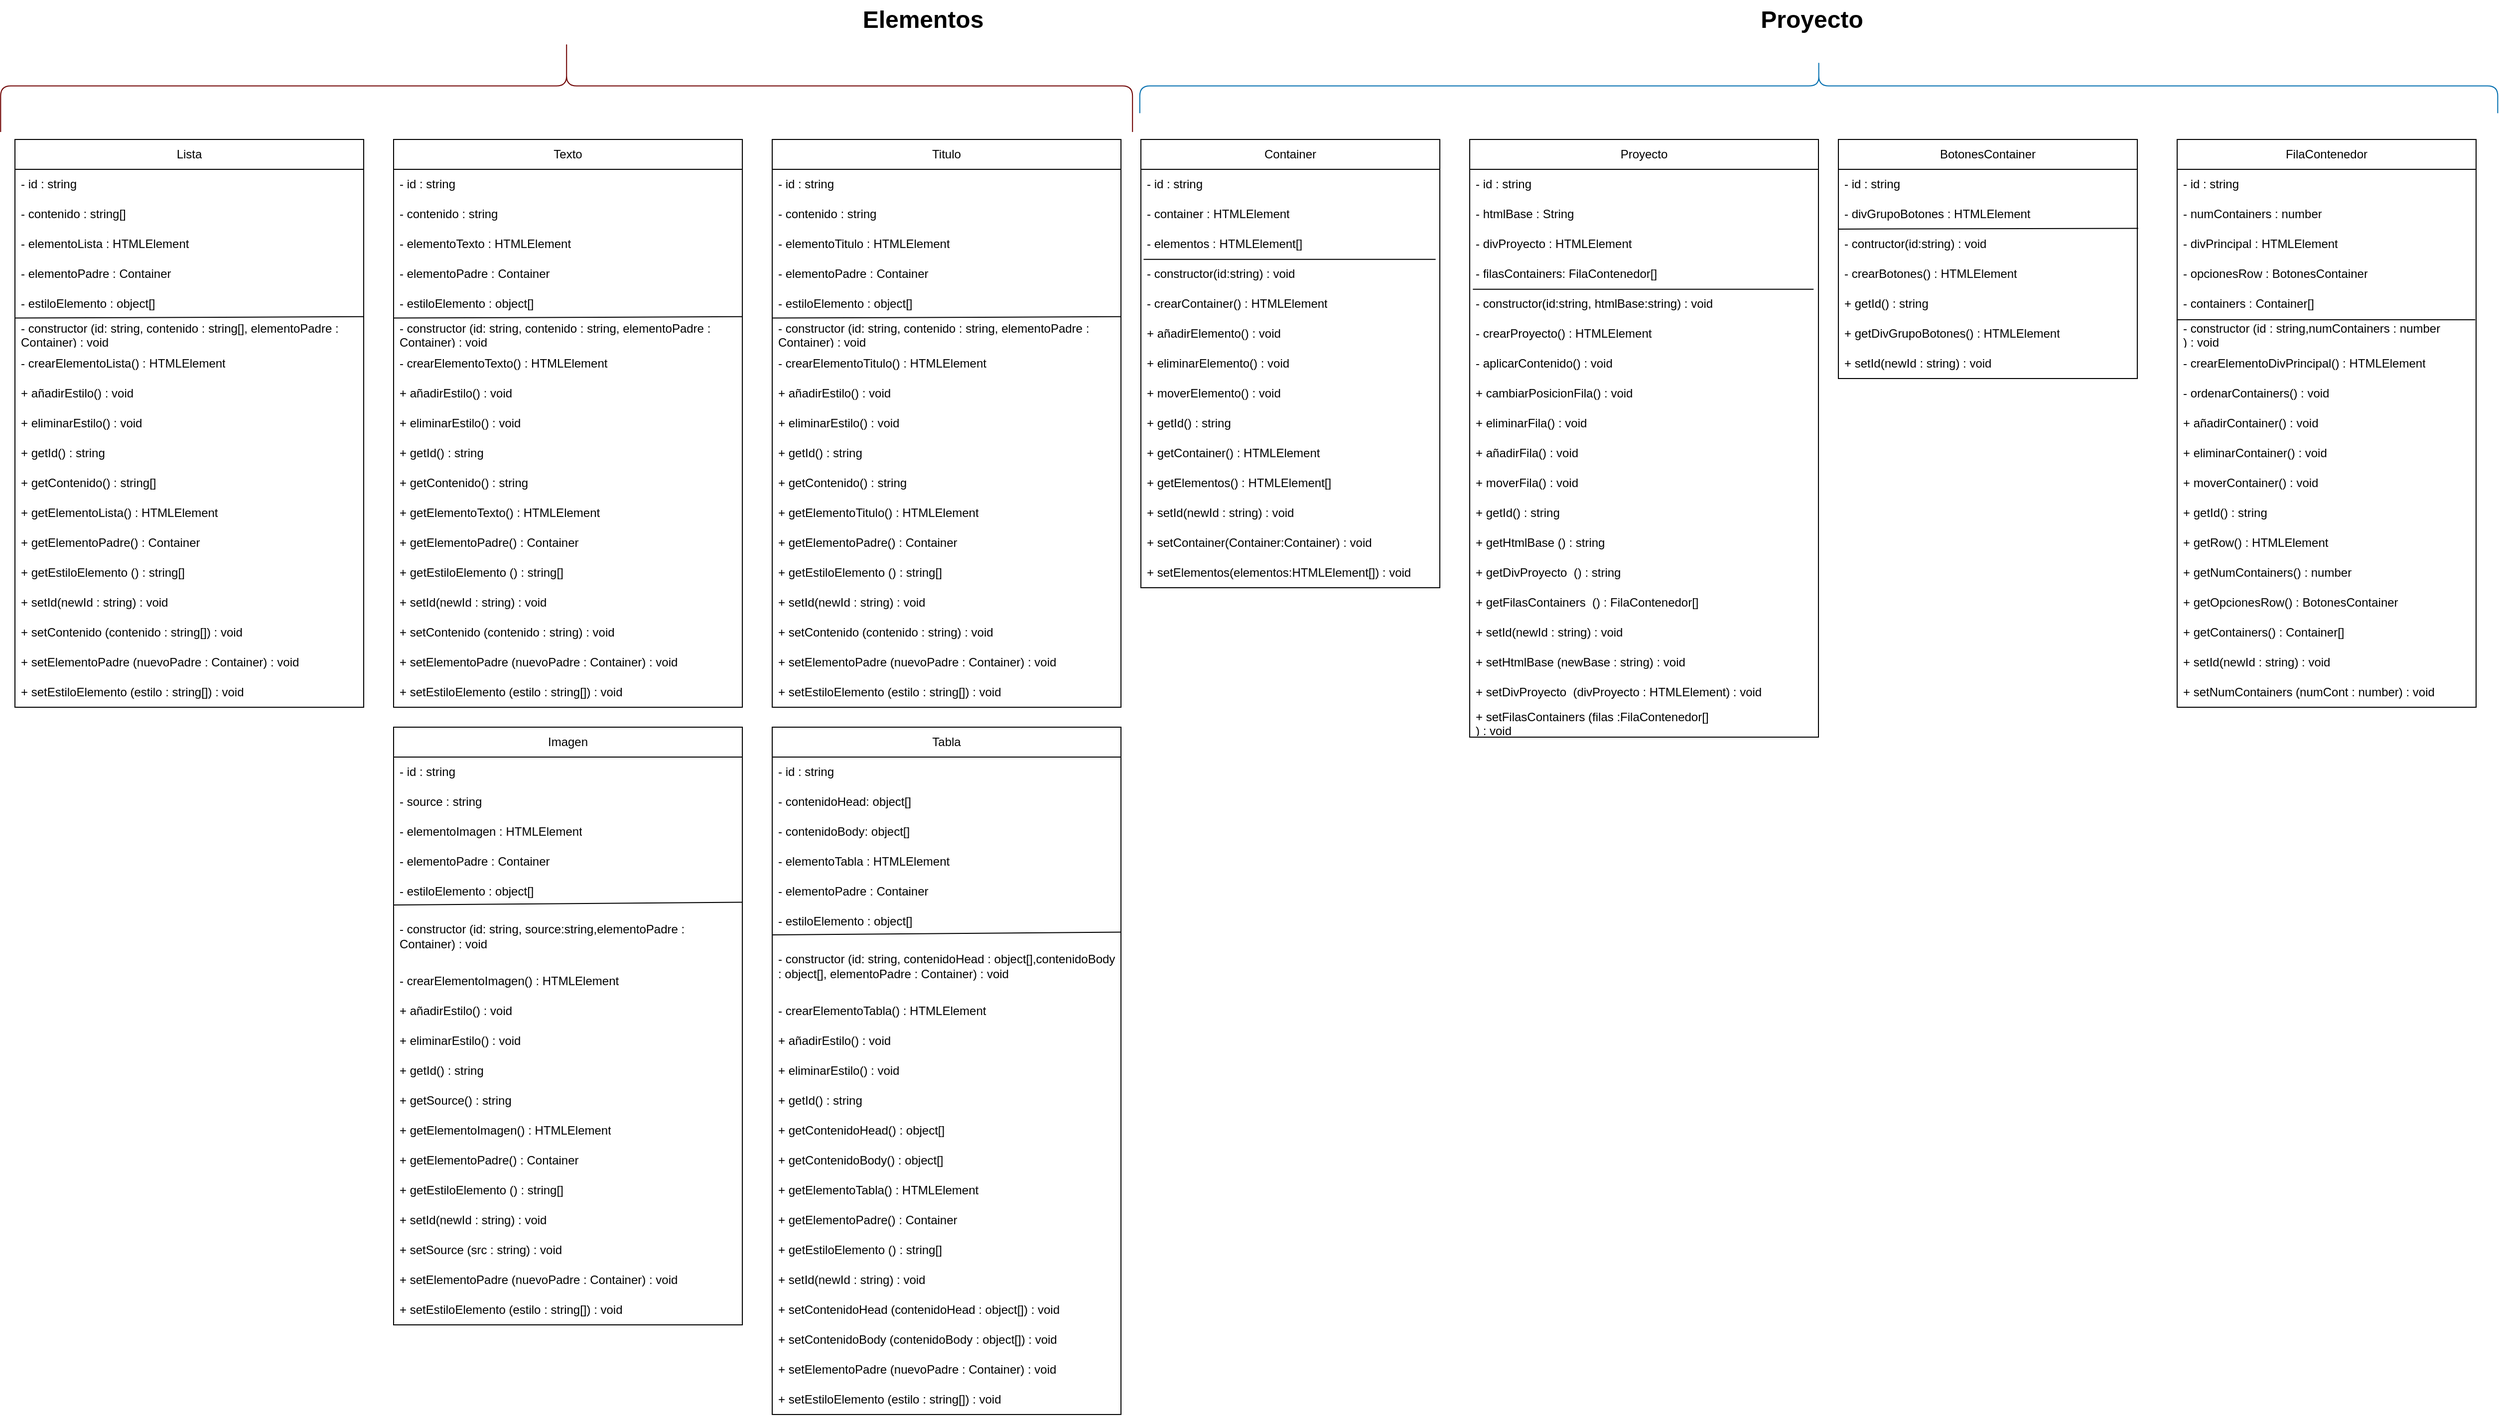 <mxfile>
    <diagram id="7VFeVDqQQBMO1bz7e1II" name="Page-1">
        <mxGraphModel dx="3762" dy="2326" grid="1" gridSize="10" guides="1" tooltips="1" connect="1" arrows="1" fold="1" page="1" pageScale="1" pageWidth="850" pageHeight="1100" math="0" shadow="0">
            <root>
                <mxCell id="0"/>
                <mxCell id="1" parent="0"/>
                <mxCell id="2" value="Container" style="swimlane;fontStyle=0;childLayout=stackLayout;horizontal=1;startSize=30;horizontalStack=0;resizeParent=1;resizeParentMax=0;resizeLast=0;collapsible=1;marginBottom=0;whiteSpace=wrap;html=1;" parent="1" vertex="1">
                    <mxGeometry y="20" width="300" height="450" as="geometry"/>
                </mxCell>
                <mxCell id="3" value="- id : string" style="text;strokeColor=none;fillColor=none;align=left;verticalAlign=middle;spacingLeft=4;spacingRight=4;overflow=hidden;points=[[0,0.5],[1,0.5]];portConstraint=eastwest;rotatable=0;whiteSpace=wrap;html=1;" parent="2" vertex="1">
                    <mxGeometry y="30" width="300" height="30" as="geometry"/>
                </mxCell>
                <mxCell id="4" value="- container : HTMLElement" style="text;strokeColor=none;fillColor=none;align=left;verticalAlign=middle;spacingLeft=4;spacingRight=4;overflow=hidden;points=[[0,0.5],[1,0.5]];portConstraint=eastwest;rotatable=0;whiteSpace=wrap;html=1;" parent="2" vertex="1">
                    <mxGeometry y="60" width="300" height="30" as="geometry"/>
                </mxCell>
                <mxCell id="41" value="- elementos : HTMLElement[]" style="text;strokeColor=none;fillColor=none;align=left;verticalAlign=middle;spacingLeft=4;spacingRight=4;overflow=hidden;points=[[0,0.5],[1,0.5]];portConstraint=eastwest;rotatable=0;whiteSpace=wrap;html=1;" parent="2" vertex="1">
                    <mxGeometry y="90" width="300" height="30" as="geometry"/>
                </mxCell>
                <mxCell id="24" value="- constructor(id:string)&amp;nbsp;: void" style="text;strokeColor=none;fillColor=none;align=left;verticalAlign=middle;spacingLeft=4;spacingRight=4;overflow=hidden;points=[[0,0.5],[1,0.5]];portConstraint=eastwest;rotatable=0;whiteSpace=wrap;html=1;" parent="2" vertex="1">
                    <mxGeometry y="120" width="300" height="30" as="geometry"/>
                </mxCell>
                <mxCell id="25" value="" style="endArrow=none;html=1;exitX=0.009;exitY=0.014;exitDx=0;exitDy=0;exitPerimeter=0;entryX=0.986;entryY=0.014;entryDx=0;entryDy=0;entryPerimeter=0;" parent="2" source="24" target="24" edge="1">
                    <mxGeometry width="50" height="50" relative="1" as="geometry">
                        <mxPoint x="170" y="220" as="sourcePoint"/>
                        <mxPoint x="220" y="170" as="targetPoint"/>
                    </mxGeometry>
                </mxCell>
                <mxCell id="26" value="- crearContainer() : HTMLElement" style="text;strokeColor=none;fillColor=none;align=left;verticalAlign=middle;spacingLeft=4;spacingRight=4;overflow=hidden;points=[[0,0.5],[1,0.5]];portConstraint=eastwest;rotatable=0;whiteSpace=wrap;html=1;" parent="2" vertex="1">
                    <mxGeometry y="150" width="300" height="30" as="geometry"/>
                </mxCell>
                <mxCell id="102" value="+ añadirElemento() : void" style="text;strokeColor=none;fillColor=none;align=left;verticalAlign=middle;spacingLeft=4;spacingRight=4;overflow=hidden;points=[[0,0.5],[1,0.5]];portConstraint=eastwest;rotatable=0;whiteSpace=wrap;html=1;" parent="2" vertex="1">
                    <mxGeometry y="180" width="300" height="30" as="geometry"/>
                </mxCell>
                <mxCell id="103" value="+ eliminarElemento() : void" style="text;strokeColor=none;fillColor=none;align=left;verticalAlign=middle;spacingLeft=4;spacingRight=4;overflow=hidden;points=[[0,0.5],[1,0.5]];portConstraint=eastwest;rotatable=0;whiteSpace=wrap;html=1;" parent="2" vertex="1">
                    <mxGeometry y="210" width="300" height="30" as="geometry"/>
                </mxCell>
                <mxCell id="104" value="+ moverElemento() : void" style="text;strokeColor=none;fillColor=none;align=left;verticalAlign=middle;spacingLeft=4;spacingRight=4;overflow=hidden;points=[[0,0.5],[1,0.5]];portConstraint=eastwest;rotatable=0;whiteSpace=wrap;html=1;" parent="2" vertex="1">
                    <mxGeometry y="240" width="300" height="30" as="geometry"/>
                </mxCell>
                <mxCell id="91" value="+ getId() : string" style="text;strokeColor=none;fillColor=none;align=left;verticalAlign=middle;spacingLeft=4;spacingRight=4;overflow=hidden;points=[[0,0.5],[1,0.5]];portConstraint=eastwest;rotatable=0;whiteSpace=wrap;html=1;" parent="2" vertex="1">
                    <mxGeometry y="270" width="300" height="30" as="geometry"/>
                </mxCell>
                <mxCell id="27" value="+ getContainer() : HTMLElement" style="text;strokeColor=none;fillColor=none;align=left;verticalAlign=middle;spacingLeft=4;spacingRight=4;overflow=hidden;points=[[0,0.5],[1,0.5]];portConstraint=eastwest;rotatable=0;whiteSpace=wrap;html=1;" parent="2" vertex="1">
                    <mxGeometry y="300" width="300" height="30" as="geometry"/>
                </mxCell>
                <mxCell id="92" value="+ getElementos() : HTMLElement[]" style="text;strokeColor=none;fillColor=none;align=left;verticalAlign=middle;spacingLeft=4;spacingRight=4;overflow=hidden;points=[[0,0.5],[1,0.5]];portConstraint=eastwest;rotatable=0;whiteSpace=wrap;html=1;" parent="2" vertex="1">
                    <mxGeometry y="330" width="300" height="30" as="geometry"/>
                </mxCell>
                <mxCell id="90" value="+ setId(newId : string) : void" style="text;strokeColor=none;fillColor=none;align=left;verticalAlign=middle;spacingLeft=4;spacingRight=4;overflow=hidden;points=[[0,0.5],[1,0.5]];portConstraint=eastwest;rotatable=0;whiteSpace=wrap;html=1;" parent="2" vertex="1">
                    <mxGeometry y="360" width="300" height="30" as="geometry"/>
                </mxCell>
                <mxCell id="75" value="+ setContainer(Container:Container) : void" style="text;strokeColor=none;fillColor=none;align=left;verticalAlign=middle;spacingLeft=4;spacingRight=4;overflow=hidden;points=[[0,0.5],[1,0.5]];portConstraint=eastwest;rotatable=0;whiteSpace=wrap;html=1;" parent="2" vertex="1">
                    <mxGeometry y="390" width="300" height="30" as="geometry"/>
                </mxCell>
                <mxCell id="93" value="+ setElementos(elementos:HTMLElement[]) : void" style="text;strokeColor=none;fillColor=none;align=left;verticalAlign=middle;spacingLeft=4;spacingRight=4;overflow=hidden;points=[[0,0.5],[1,0.5]];portConstraint=eastwest;rotatable=0;whiteSpace=wrap;html=1;" parent="2" vertex="1">
                    <mxGeometry y="420" width="300" height="30" as="geometry"/>
                </mxCell>
                <mxCell id="6" value="BotonesContainer" style="swimlane;fontStyle=0;childLayout=stackLayout;horizontal=1;startSize=30;horizontalStack=0;resizeParent=1;resizeParentMax=0;resizeLast=0;collapsible=1;marginBottom=0;whiteSpace=wrap;html=1;" parent="1" vertex="1">
                    <mxGeometry x="700" y="20" width="300" height="240" as="geometry"/>
                </mxCell>
                <mxCell id="7" value="- id : string" style="text;strokeColor=none;fillColor=none;align=left;verticalAlign=middle;spacingLeft=4;spacingRight=4;overflow=hidden;points=[[0,0.5],[1,0.5]];portConstraint=eastwest;rotatable=0;whiteSpace=wrap;html=1;" parent="6" vertex="1">
                    <mxGeometry y="30" width="300" height="30" as="geometry"/>
                </mxCell>
                <mxCell id="8" value="- divGrupoBotones : HTMLElement" style="text;strokeColor=none;fillColor=none;align=left;verticalAlign=middle;spacingLeft=4;spacingRight=4;overflow=hidden;points=[[0,0.5],[1,0.5]];portConstraint=eastwest;rotatable=0;whiteSpace=wrap;html=1;" parent="6" vertex="1">
                    <mxGeometry y="60" width="300" height="30" as="geometry"/>
                </mxCell>
                <mxCell id="9" value="- contructor(id:string)&amp;nbsp;: void" style="text;strokeColor=none;fillColor=none;align=left;verticalAlign=middle;spacingLeft=4;spacingRight=4;overflow=hidden;points=[[0,0.5],[1,0.5]];portConstraint=eastwest;rotatable=0;whiteSpace=wrap;html=1;" parent="6" vertex="1">
                    <mxGeometry y="90" width="300" height="30" as="geometry"/>
                </mxCell>
                <mxCell id="28" value="- crearBotones() : HTMLElement" style="text;strokeColor=none;fillColor=none;align=left;verticalAlign=middle;spacingLeft=4;spacingRight=4;overflow=hidden;points=[[0,0.5],[1,0.5]];portConstraint=eastwest;rotatable=0;whiteSpace=wrap;html=1;" parent="6" vertex="1">
                    <mxGeometry y="120" width="300" height="30" as="geometry"/>
                </mxCell>
                <mxCell id="30" value="" style="endArrow=none;html=1;exitX=0.001;exitY=-0.002;exitDx=0;exitDy=0;exitPerimeter=0;entryX=1.003;entryY=-0.025;entryDx=0;entryDy=0;entryPerimeter=0;" parent="6" source="9" target="9" edge="1">
                    <mxGeometry width="50" height="50" relative="1" as="geometry">
                        <mxPoint x="90" y="180" as="sourcePoint"/>
                        <mxPoint x="140" y="130" as="targetPoint"/>
                    </mxGeometry>
                </mxCell>
                <mxCell id="88" value="+ getId() : string" style="text;strokeColor=none;fillColor=none;align=left;verticalAlign=middle;spacingLeft=4;spacingRight=4;overflow=hidden;points=[[0,0.5],[1,0.5]];portConstraint=eastwest;rotatable=0;whiteSpace=wrap;html=1;" parent="6" vertex="1">
                    <mxGeometry y="150" width="300" height="30" as="geometry"/>
                </mxCell>
                <mxCell id="31" value="+ getDivGrupoBotones() : HTMLElement" style="text;strokeColor=none;fillColor=none;align=left;verticalAlign=middle;spacingLeft=4;spacingRight=4;overflow=hidden;points=[[0,0.5],[1,0.5]];portConstraint=eastwest;rotatable=0;whiteSpace=wrap;html=1;" parent="6" vertex="1">
                    <mxGeometry y="180" width="300" height="30" as="geometry"/>
                </mxCell>
                <mxCell id="89" value="+ setId(newId : string) : void" style="text;strokeColor=none;fillColor=none;align=left;verticalAlign=middle;spacingLeft=4;spacingRight=4;overflow=hidden;points=[[0,0.5],[1,0.5]];portConstraint=eastwest;rotatable=0;whiteSpace=wrap;html=1;" parent="6" vertex="1">
                    <mxGeometry y="210" width="300" height="30" as="geometry"/>
                </mxCell>
                <mxCell id="14" value="FilaContenedor" style="swimlane;fontStyle=0;childLayout=stackLayout;horizontal=1;startSize=30;horizontalStack=0;resizeParent=1;resizeParentMax=0;resizeLast=0;collapsible=1;marginBottom=0;whiteSpace=wrap;html=1;" parent="1" vertex="1">
                    <mxGeometry x="1040" y="20" width="300" height="570" as="geometry"/>
                </mxCell>
                <mxCell id="15" value="- id : string" style="text;strokeColor=none;fillColor=none;align=left;verticalAlign=middle;spacingLeft=4;spacingRight=4;overflow=hidden;points=[[0,0.5],[1,0.5]];portConstraint=eastwest;rotatable=0;whiteSpace=wrap;html=1;" parent="14" vertex="1">
                    <mxGeometry y="30" width="300" height="30" as="geometry"/>
                </mxCell>
                <mxCell id="76" value="- numContainers : number" style="text;strokeColor=none;fillColor=none;align=left;verticalAlign=middle;spacingLeft=4;spacingRight=4;overflow=hidden;points=[[0,0.5],[1,0.5]];portConstraint=eastwest;rotatable=0;whiteSpace=wrap;html=1;" parent="14" vertex="1">
                    <mxGeometry y="60" width="300" height="30" as="geometry"/>
                </mxCell>
                <mxCell id="16" value="- divPrincipal : HTMLElement" style="text;strokeColor=none;fillColor=none;align=left;verticalAlign=middle;spacingLeft=4;spacingRight=4;overflow=hidden;points=[[0,0.5],[1,0.5]];portConstraint=eastwest;rotatable=0;whiteSpace=wrap;html=1;" parent="14" vertex="1">
                    <mxGeometry y="90" width="300" height="30" as="geometry"/>
                </mxCell>
                <mxCell id="17" value="- opcionesRow : BotonesContainer" style="text;strokeColor=none;fillColor=none;align=left;verticalAlign=middle;spacingLeft=4;spacingRight=4;overflow=hidden;points=[[0,0.5],[1,0.5]];portConstraint=eastwest;rotatable=0;whiteSpace=wrap;html=1;" parent="14" vertex="1">
                    <mxGeometry y="120" width="300" height="30" as="geometry"/>
                </mxCell>
                <mxCell id="35" value="- containers : Container[]" style="text;strokeColor=none;fillColor=none;align=left;verticalAlign=middle;spacingLeft=4;spacingRight=4;overflow=hidden;points=[[0,0.5],[1,0.5]];portConstraint=eastwest;rotatable=0;whiteSpace=wrap;html=1;" parent="14" vertex="1">
                    <mxGeometry y="150" width="300" height="30" as="geometry"/>
                </mxCell>
                <mxCell id="37" value="- constructor (id : string,numContainers : number&lt;br&gt;)&amp;nbsp;: void" style="text;strokeColor=none;fillColor=none;align=left;verticalAlign=middle;spacingLeft=4;spacingRight=4;overflow=hidden;points=[[0,0.5],[1,0.5]];portConstraint=eastwest;rotatable=0;whiteSpace=wrap;html=1;" parent="14" vertex="1">
                    <mxGeometry y="180" width="300" height="30" as="geometry"/>
                </mxCell>
                <mxCell id="38" value="" style="endArrow=none;html=1;entryX=-0.002;entryY=0.033;entryDx=0;entryDy=0;entryPerimeter=0;exitX=0.997;exitY=0.032;exitDx=0;exitDy=0;exitPerimeter=0;" parent="14" source="37" target="37" edge="1">
                    <mxGeometry width="50" height="50" relative="1" as="geometry">
                        <mxPoint x="110" y="240" as="sourcePoint"/>
                        <mxPoint x="20" y="250" as="targetPoint"/>
                    </mxGeometry>
                </mxCell>
                <mxCell id="39" value="- crearElementoDivPrincipal() : HTMLElement" style="text;strokeColor=none;fillColor=none;align=left;verticalAlign=middle;spacingLeft=4;spacingRight=4;overflow=hidden;points=[[0,0.5],[1,0.5]];portConstraint=eastwest;rotatable=0;whiteSpace=wrap;html=1;" parent="14" vertex="1">
                    <mxGeometry y="210" width="300" height="30" as="geometry"/>
                </mxCell>
                <mxCell id="84" value="- ordenarContainers() : void" style="text;strokeColor=none;fillColor=none;align=left;verticalAlign=middle;spacingLeft=4;spacingRight=4;overflow=hidden;points=[[0,0.5],[1,0.5]];portConstraint=eastwest;rotatable=0;whiteSpace=wrap;html=1;" parent="14" vertex="1">
                    <mxGeometry y="240" width="300" height="30" as="geometry"/>
                </mxCell>
                <mxCell id="105" value="+ añadirContainer() : void" style="text;strokeColor=none;fillColor=none;align=left;verticalAlign=middle;spacingLeft=4;spacingRight=4;overflow=hidden;points=[[0,0.5],[1,0.5]];portConstraint=eastwest;rotatable=0;whiteSpace=wrap;html=1;" parent="14" vertex="1">
                    <mxGeometry y="270" width="300" height="30" as="geometry"/>
                </mxCell>
                <mxCell id="106" value="+ eliminarContainer() : void" style="text;strokeColor=none;fillColor=none;align=left;verticalAlign=middle;spacingLeft=4;spacingRight=4;overflow=hidden;points=[[0,0.5],[1,0.5]];portConstraint=eastwest;rotatable=0;whiteSpace=wrap;html=1;" parent="14" vertex="1">
                    <mxGeometry y="300" width="300" height="30" as="geometry"/>
                </mxCell>
                <mxCell id="107" value="+ moverContainer() : void" style="text;strokeColor=none;fillColor=none;align=left;verticalAlign=middle;spacingLeft=4;spacingRight=4;overflow=hidden;points=[[0,0.5],[1,0.5]];portConstraint=eastwest;rotatable=0;whiteSpace=wrap;html=1;" parent="14" vertex="1">
                    <mxGeometry y="330" width="300" height="30" as="geometry"/>
                </mxCell>
                <mxCell id="80" value="+ getId() : string" style="text;strokeColor=none;fillColor=none;align=left;verticalAlign=middle;spacingLeft=4;spacingRight=4;overflow=hidden;points=[[0,0.5],[1,0.5]];portConstraint=eastwest;rotatable=0;whiteSpace=wrap;html=1;" parent="14" vertex="1">
                    <mxGeometry y="360" width="300" height="30" as="geometry"/>
                </mxCell>
                <mxCell id="40" value="+ getRow() : HTMLElement" style="text;strokeColor=none;fillColor=none;align=left;verticalAlign=middle;spacingLeft=4;spacingRight=4;overflow=hidden;points=[[0,0.5],[1,0.5]];portConstraint=eastwest;rotatable=0;whiteSpace=wrap;html=1;" parent="14" vertex="1">
                    <mxGeometry y="390" width="300" height="30" as="geometry"/>
                </mxCell>
                <mxCell id="81" value="+ getNumContainers() : number" style="text;strokeColor=none;fillColor=none;align=left;verticalAlign=middle;spacingLeft=4;spacingRight=4;overflow=hidden;points=[[0,0.5],[1,0.5]];portConstraint=eastwest;rotatable=0;whiteSpace=wrap;html=1;" parent="14" vertex="1">
                    <mxGeometry y="420" width="300" height="30" as="geometry"/>
                </mxCell>
                <mxCell id="82" value="+ getOpcionesRow() : BotonesContainer" style="text;strokeColor=none;fillColor=none;align=left;verticalAlign=middle;spacingLeft=4;spacingRight=4;overflow=hidden;points=[[0,0.5],[1,0.5]];portConstraint=eastwest;rotatable=0;whiteSpace=wrap;html=1;" parent="14" vertex="1">
                    <mxGeometry y="450" width="300" height="30" as="geometry"/>
                </mxCell>
                <mxCell id="83" value="+ getContainers() : Container[]" style="text;strokeColor=none;fillColor=none;align=left;verticalAlign=middle;spacingLeft=4;spacingRight=4;overflow=hidden;points=[[0,0.5],[1,0.5]];portConstraint=eastwest;rotatable=0;whiteSpace=wrap;html=1;" parent="14" vertex="1">
                    <mxGeometry y="480" width="300" height="30" as="geometry"/>
                </mxCell>
                <mxCell id="85" value="+ setId(newId : string) : void" style="text;strokeColor=none;fillColor=none;align=left;verticalAlign=middle;spacingLeft=4;spacingRight=4;overflow=hidden;points=[[0,0.5],[1,0.5]];portConstraint=eastwest;rotatable=0;whiteSpace=wrap;html=1;" parent="14" vertex="1">
                    <mxGeometry y="510" width="300" height="30" as="geometry"/>
                </mxCell>
                <mxCell id="86" value="+ setNumContainers&amp;nbsp;(numCont : number) : void" style="text;strokeColor=none;fillColor=none;align=left;verticalAlign=middle;spacingLeft=4;spacingRight=4;overflow=hidden;points=[[0,0.5],[1,0.5]];portConstraint=eastwest;rotatable=0;whiteSpace=wrap;html=1;" parent="14" vertex="1">
                    <mxGeometry y="540" width="300" height="30" as="geometry"/>
                </mxCell>
                <mxCell id="43" value="Titulo" style="swimlane;fontStyle=0;childLayout=stackLayout;horizontal=1;startSize=30;horizontalStack=0;resizeParent=1;resizeParentMax=0;resizeLast=0;collapsible=1;marginBottom=0;whiteSpace=wrap;html=1;" parent="1" vertex="1">
                    <mxGeometry x="-370" y="20" width="350" height="570" as="geometry"/>
                </mxCell>
                <mxCell id="111" value="- id : string" style="text;strokeColor=none;fillColor=none;align=left;verticalAlign=middle;spacingLeft=4;spacingRight=4;overflow=hidden;points=[[0,0.5],[1,0.5]];portConstraint=eastwest;rotatable=0;whiteSpace=wrap;html=1;" parent="43" vertex="1">
                    <mxGeometry y="30" width="350" height="30" as="geometry"/>
                </mxCell>
                <mxCell id="44" value="- contenido : string" style="text;strokeColor=none;fillColor=none;align=left;verticalAlign=middle;spacingLeft=4;spacingRight=4;overflow=hidden;points=[[0,0.5],[1,0.5]];portConstraint=eastwest;rotatable=0;whiteSpace=wrap;html=1;" parent="43" vertex="1">
                    <mxGeometry y="60" width="350" height="30" as="geometry"/>
                </mxCell>
                <mxCell id="50" value="- elementoTitulo : HTMLElement" style="text;strokeColor=none;fillColor=none;align=left;verticalAlign=middle;spacingLeft=4;spacingRight=4;overflow=hidden;points=[[0,0.5],[1,0.5]];portConstraint=eastwest;rotatable=0;whiteSpace=wrap;html=1;" parent="43" vertex="1">
                    <mxGeometry y="90" width="350" height="30" as="geometry"/>
                </mxCell>
                <mxCell id="45" value="- elementoPadre : Container" style="text;strokeColor=none;fillColor=none;align=left;verticalAlign=middle;spacingLeft=4;spacingRight=4;overflow=hidden;points=[[0,0.5],[1,0.5]];portConstraint=eastwest;rotatable=0;whiteSpace=wrap;html=1;" parent="43" vertex="1">
                    <mxGeometry y="120" width="350" height="30" as="geometry"/>
                </mxCell>
                <mxCell id="119" value="- estiloElemento : object[]" style="text;strokeColor=none;fillColor=none;align=left;verticalAlign=middle;spacingLeft=4;spacingRight=4;overflow=hidden;points=[[0,0.5],[1,0.5]];portConstraint=eastwest;rotatable=0;whiteSpace=wrap;html=1;" parent="43" vertex="1">
                    <mxGeometry y="150" width="350" height="30" as="geometry"/>
                </mxCell>
                <mxCell id="46" value="- constructor (id: string, contenido : string, elementoPadre : Container) : void" style="text;strokeColor=none;fillColor=none;align=left;verticalAlign=middle;spacingLeft=4;spacingRight=4;overflow=hidden;points=[[0,0.5],[1,0.5]];portConstraint=eastwest;rotatable=0;whiteSpace=wrap;html=1;" parent="43" vertex="1">
                    <mxGeometry y="180" width="350" height="30" as="geometry"/>
                </mxCell>
                <mxCell id="49" value="- crearElementoTitulo() : HTMLElement" style="text;strokeColor=none;fillColor=none;align=left;verticalAlign=middle;spacingLeft=4;spacingRight=4;overflow=hidden;points=[[0,0.5],[1,0.5]];portConstraint=eastwest;rotatable=0;whiteSpace=wrap;html=1;" parent="43" vertex="1">
                    <mxGeometry y="210" width="350" height="30" as="geometry"/>
                </mxCell>
                <mxCell id="51" value="" style="endArrow=none;html=1;exitX=-0.001;exitY=-0.024;exitDx=0;exitDy=0;exitPerimeter=0;entryX=0.999;entryY=-0.07;entryDx=0;entryDy=0;entryPerimeter=0;" parent="43" source="46" target="46" edge="1">
                    <mxGeometry width="50" height="50" relative="1" as="geometry">
                        <mxPoint x="50" y="110" as="sourcePoint"/>
                        <mxPoint x="100" y="60" as="targetPoint"/>
                    </mxGeometry>
                </mxCell>
                <mxCell id="162" value="+ añadirEstilo() : void" style="text;strokeColor=none;fillColor=none;align=left;verticalAlign=middle;spacingLeft=4;spacingRight=4;overflow=hidden;points=[[0,0.5],[1,0.5]];portConstraint=eastwest;rotatable=0;whiteSpace=wrap;html=1;" parent="43" vertex="1">
                    <mxGeometry y="240" width="350" height="30" as="geometry"/>
                </mxCell>
                <mxCell id="163" value="+ eliminarEstilo() : void" style="text;strokeColor=none;fillColor=none;align=left;verticalAlign=middle;spacingLeft=4;spacingRight=4;overflow=hidden;points=[[0,0.5],[1,0.5]];portConstraint=eastwest;rotatable=0;whiteSpace=wrap;html=1;" parent="43" vertex="1">
                    <mxGeometry y="270" width="350" height="30" as="geometry"/>
                </mxCell>
                <mxCell id="112" value="+ getId() : string" style="text;strokeColor=none;fillColor=none;align=left;verticalAlign=middle;spacingLeft=4;spacingRight=4;overflow=hidden;points=[[0,0.5],[1,0.5]];portConstraint=eastwest;rotatable=0;whiteSpace=wrap;html=1;" parent="43" vertex="1">
                    <mxGeometry y="300" width="350" height="30" as="geometry"/>
                </mxCell>
                <mxCell id="115" value="+ getContenido() : string" style="text;strokeColor=none;fillColor=none;align=left;verticalAlign=middle;spacingLeft=4;spacingRight=4;overflow=hidden;points=[[0,0.5],[1,0.5]];portConstraint=eastwest;rotatable=0;whiteSpace=wrap;html=1;" parent="43" vertex="1">
                    <mxGeometry y="330" width="350" height="30" as="geometry"/>
                </mxCell>
                <mxCell id="52" value="+ getElementoTitulo() : HTMLElement" style="text;strokeColor=none;fillColor=none;align=left;verticalAlign=middle;spacingLeft=4;spacingRight=4;overflow=hidden;points=[[0,0.5],[1,0.5]];portConstraint=eastwest;rotatable=0;whiteSpace=wrap;html=1;" parent="43" vertex="1">
                    <mxGeometry y="360" width="350" height="30" as="geometry"/>
                </mxCell>
                <mxCell id="116" value="+ getElementoPadre() : Container" style="text;strokeColor=none;fillColor=none;align=left;verticalAlign=middle;spacingLeft=4;spacingRight=4;overflow=hidden;points=[[0,0.5],[1,0.5]];portConstraint=eastwest;rotatable=0;whiteSpace=wrap;html=1;" parent="43" vertex="1">
                    <mxGeometry y="390" width="350" height="30" as="geometry"/>
                </mxCell>
                <mxCell id="121" value="+ getEstiloElemento&amp;nbsp;() : string[]" style="text;strokeColor=none;fillColor=none;align=left;verticalAlign=middle;spacingLeft=4;spacingRight=4;overflow=hidden;points=[[0,0.5],[1,0.5]];portConstraint=eastwest;rotatable=0;whiteSpace=wrap;html=1;" parent="43" vertex="1">
                    <mxGeometry y="420" width="350" height="30" as="geometry"/>
                </mxCell>
                <mxCell id="114" value="+ setId(newId : string) : void" style="text;strokeColor=none;fillColor=none;align=left;verticalAlign=middle;spacingLeft=4;spacingRight=4;overflow=hidden;points=[[0,0.5],[1,0.5]];portConstraint=eastwest;rotatable=0;whiteSpace=wrap;html=1;" parent="43" vertex="1">
                    <mxGeometry y="450" width="350" height="30" as="geometry"/>
                </mxCell>
                <mxCell id="48" value="+ setContenido (contenido : string) : void" style="text;strokeColor=none;fillColor=none;align=left;verticalAlign=middle;spacingLeft=4;spacingRight=4;overflow=hidden;points=[[0,0.5],[1,0.5]];portConstraint=eastwest;rotatable=0;whiteSpace=wrap;html=1;" parent="43" vertex="1">
                    <mxGeometry y="480" width="350" height="30" as="geometry"/>
                </mxCell>
                <mxCell id="118" value="+ setElementoPadre (nuevoPadre : Container) : void" style="text;strokeColor=none;fillColor=none;align=left;verticalAlign=middle;spacingLeft=4;spacingRight=4;overflow=hidden;points=[[0,0.5],[1,0.5]];portConstraint=eastwest;rotatable=0;whiteSpace=wrap;html=1;" parent="43" vertex="1">
                    <mxGeometry y="510" width="350" height="30" as="geometry"/>
                </mxCell>
                <mxCell id="122" value="+ setEstiloElemento&amp;nbsp;(estilo : string[]) : void" style="text;strokeColor=none;fillColor=none;align=left;verticalAlign=middle;spacingLeft=4;spacingRight=4;overflow=hidden;points=[[0,0.5],[1,0.5]];portConstraint=eastwest;rotatable=0;whiteSpace=wrap;html=1;" parent="43" vertex="1">
                    <mxGeometry y="540" width="350" height="30" as="geometry"/>
                </mxCell>
                <mxCell id="53" value="Proyecto" style="swimlane;fontStyle=0;childLayout=stackLayout;horizontal=1;startSize=30;horizontalStack=0;resizeParent=1;resizeParentMax=0;resizeLast=0;collapsible=1;marginBottom=0;whiteSpace=wrap;html=1;" parent="1" vertex="1">
                    <mxGeometry x="330" y="20" width="350" height="600" as="geometry"/>
                </mxCell>
                <mxCell id="54" value="- id : string" style="text;strokeColor=none;fillColor=none;align=left;verticalAlign=middle;spacingLeft=4;spacingRight=4;overflow=hidden;points=[[0,0.5],[1,0.5]];portConstraint=eastwest;rotatable=0;whiteSpace=wrap;html=1;" parent="53" vertex="1">
                    <mxGeometry y="30" width="350" height="30" as="geometry"/>
                </mxCell>
                <mxCell id="62" value="- htmlBase : String" style="text;strokeColor=none;fillColor=none;align=left;verticalAlign=middle;spacingLeft=4;spacingRight=4;overflow=hidden;points=[[0,0.5],[1,0.5]];portConstraint=eastwest;rotatable=0;whiteSpace=wrap;html=1;" parent="53" vertex="1">
                    <mxGeometry y="60" width="350" height="30" as="geometry"/>
                </mxCell>
                <mxCell id="55" value="- divProyecto : HTMLElement" style="text;strokeColor=none;fillColor=none;align=left;verticalAlign=middle;spacingLeft=4;spacingRight=4;overflow=hidden;points=[[0,0.5],[1,0.5]];portConstraint=eastwest;rotatable=0;whiteSpace=wrap;html=1;" parent="53" vertex="1">
                    <mxGeometry y="90" width="350" height="30" as="geometry"/>
                </mxCell>
                <mxCell id="77" value="- filasContainers: FilaContenedor[]" style="text;strokeColor=none;fillColor=none;align=left;verticalAlign=middle;spacingLeft=4;spacingRight=4;overflow=hidden;points=[[0,0.5],[1,0.5]];portConstraint=eastwest;rotatable=0;whiteSpace=wrap;html=1;" parent="53" vertex="1">
                    <mxGeometry y="120" width="350" height="30" as="geometry"/>
                </mxCell>
                <mxCell id="57" value="- constructor(id:string, htmlBase:string)&amp;nbsp;: void" style="text;strokeColor=none;fillColor=none;align=left;verticalAlign=middle;spacingLeft=4;spacingRight=4;overflow=hidden;points=[[0,0.5],[1,0.5]];portConstraint=eastwest;rotatable=0;whiteSpace=wrap;html=1;" parent="53" vertex="1">
                    <mxGeometry y="150" width="350" height="30" as="geometry"/>
                </mxCell>
                <mxCell id="58" value="" style="endArrow=none;html=1;exitX=0.009;exitY=0.014;exitDx=0;exitDy=0;exitPerimeter=0;entryX=0.986;entryY=0.014;entryDx=0;entryDy=0;entryPerimeter=0;" parent="53" source="57" target="57" edge="1">
                    <mxGeometry width="50" height="50" relative="1" as="geometry">
                        <mxPoint x="170" y="220" as="sourcePoint"/>
                        <mxPoint x="220" y="170" as="targetPoint"/>
                    </mxGeometry>
                </mxCell>
                <mxCell id="59" value="- crearProyecto() : HTMLElement" style="text;strokeColor=none;fillColor=none;align=left;verticalAlign=middle;spacingLeft=4;spacingRight=4;overflow=hidden;points=[[0,0.5],[1,0.5]];portConstraint=eastwest;rotatable=0;whiteSpace=wrap;html=1;" parent="53" vertex="1">
                    <mxGeometry y="180" width="350" height="30" as="geometry"/>
                </mxCell>
                <mxCell id="64" value="- aplicarContenido() : void" style="text;strokeColor=none;fillColor=none;align=left;verticalAlign=middle;spacingLeft=4;spacingRight=4;overflow=hidden;points=[[0,0.5],[1,0.5]];portConstraint=eastwest;rotatable=0;whiteSpace=wrap;html=1;" parent="53" vertex="1">
                    <mxGeometry y="210" width="350" height="30" as="geometry"/>
                </mxCell>
                <mxCell id="78" value="+ cambiarPosicionFila() : void" style="text;strokeColor=none;fillColor=none;align=left;verticalAlign=middle;spacingLeft=4;spacingRight=4;overflow=hidden;points=[[0,0.5],[1,0.5]];portConstraint=eastwest;rotatable=0;whiteSpace=wrap;html=1;" parent="53" vertex="1">
                    <mxGeometry y="240" width="350" height="30" as="geometry"/>
                </mxCell>
                <mxCell id="108" value="+ eliminarFila() : void" style="text;strokeColor=none;fillColor=none;align=left;verticalAlign=middle;spacingLeft=4;spacingRight=4;overflow=hidden;points=[[0,0.5],[1,0.5]];portConstraint=eastwest;rotatable=0;whiteSpace=wrap;html=1;" parent="53" vertex="1">
                    <mxGeometry y="270" width="350" height="30" as="geometry"/>
                </mxCell>
                <mxCell id="109" value="+ añadirFila() : void" style="text;strokeColor=none;fillColor=none;align=left;verticalAlign=middle;spacingLeft=4;spacingRight=4;overflow=hidden;points=[[0,0.5],[1,0.5]];portConstraint=eastwest;rotatable=0;whiteSpace=wrap;html=1;" parent="53" vertex="1">
                    <mxGeometry y="300" width="350" height="30" as="geometry"/>
                </mxCell>
                <mxCell id="110" value="+ moverFila() : void" style="text;strokeColor=none;fillColor=none;align=left;verticalAlign=middle;spacingLeft=4;spacingRight=4;overflow=hidden;points=[[0,0.5],[1,0.5]];portConstraint=eastwest;rotatable=0;whiteSpace=wrap;html=1;" parent="53" vertex="1">
                    <mxGeometry y="330" width="350" height="30" as="geometry"/>
                </mxCell>
                <mxCell id="94" value="+ getId() : string" style="text;strokeColor=none;fillColor=none;align=left;verticalAlign=middle;spacingLeft=4;spacingRight=4;overflow=hidden;points=[[0,0.5],[1,0.5]];portConstraint=eastwest;rotatable=0;whiteSpace=wrap;html=1;" parent="53" vertex="1">
                    <mxGeometry y="360" width="350" height="30" as="geometry"/>
                </mxCell>
                <mxCell id="96" value="+ getHtmlBase&amp;nbsp;() : string" style="text;strokeColor=none;fillColor=none;align=left;verticalAlign=middle;spacingLeft=4;spacingRight=4;overflow=hidden;points=[[0,0.5],[1,0.5]];portConstraint=eastwest;rotatable=0;whiteSpace=wrap;html=1;" parent="53" vertex="1">
                    <mxGeometry y="390" width="350" height="30" as="geometry"/>
                </mxCell>
                <mxCell id="97" value="+ getDivProyecto&amp;nbsp;&amp;nbsp;() : string" style="text;strokeColor=none;fillColor=none;align=left;verticalAlign=middle;spacingLeft=4;spacingRight=4;overflow=hidden;points=[[0,0.5],[1,0.5]];portConstraint=eastwest;rotatable=0;whiteSpace=wrap;html=1;" parent="53" vertex="1">
                    <mxGeometry y="420" width="350" height="30" as="geometry"/>
                </mxCell>
                <mxCell id="98" value="+ getFilasContainers&amp;nbsp; () : FilaContenedor[]" style="text;strokeColor=none;fillColor=none;align=left;verticalAlign=middle;spacingLeft=4;spacingRight=4;overflow=hidden;points=[[0,0.5],[1,0.5]];portConstraint=eastwest;rotatable=0;whiteSpace=wrap;html=1;" parent="53" vertex="1">
                    <mxGeometry y="450" width="350" height="30" as="geometry"/>
                </mxCell>
                <mxCell id="95" value="+ setId(newId : string) : void" style="text;strokeColor=none;fillColor=none;align=left;verticalAlign=middle;spacingLeft=4;spacingRight=4;overflow=hidden;points=[[0,0.5],[1,0.5]];portConstraint=eastwest;rotatable=0;whiteSpace=wrap;html=1;" parent="53" vertex="1">
                    <mxGeometry y="480" width="350" height="30" as="geometry"/>
                </mxCell>
                <mxCell id="99" value="+ setHtmlBase&amp;nbsp;(newBase : string) : void" style="text;strokeColor=none;fillColor=none;align=left;verticalAlign=middle;spacingLeft=4;spacingRight=4;overflow=hidden;points=[[0,0.5],[1,0.5]];portConstraint=eastwest;rotatable=0;whiteSpace=wrap;html=1;" parent="53" vertex="1">
                    <mxGeometry y="510" width="350" height="30" as="geometry"/>
                </mxCell>
                <mxCell id="101" value="+ setDivProyecto&amp;nbsp;&amp;nbsp;(divProyecto : HTMLElement) : void" style="text;strokeColor=none;fillColor=none;align=left;verticalAlign=middle;spacingLeft=4;spacingRight=4;overflow=hidden;points=[[0,0.5],[1,0.5]];portConstraint=eastwest;rotatable=0;whiteSpace=wrap;html=1;" parent="53" vertex="1">
                    <mxGeometry y="540" width="350" height="30" as="geometry"/>
                </mxCell>
                <mxCell id="100" value="+ setFilasContainers (filas :FilaContenedor[]&lt;br&gt;) : void" style="text;strokeColor=none;fillColor=none;align=left;verticalAlign=middle;spacingLeft=4;spacingRight=4;overflow=hidden;points=[[0,0.5],[1,0.5]];portConstraint=eastwest;rotatable=0;whiteSpace=wrap;html=1;" parent="53" vertex="1">
                    <mxGeometry y="570" width="350" height="30" as="geometry"/>
                </mxCell>
                <mxCell id="123" value="Texto" style="swimlane;fontStyle=0;childLayout=stackLayout;horizontal=1;startSize=30;horizontalStack=0;resizeParent=1;resizeParentMax=0;resizeLast=0;collapsible=1;marginBottom=0;whiteSpace=wrap;html=1;" parent="1" vertex="1">
                    <mxGeometry x="-750" y="20" width="350" height="570" as="geometry"/>
                </mxCell>
                <mxCell id="124" value="- id : string" style="text;strokeColor=none;fillColor=none;align=left;verticalAlign=middle;spacingLeft=4;spacingRight=4;overflow=hidden;points=[[0,0.5],[1,0.5]];portConstraint=eastwest;rotatable=0;whiteSpace=wrap;html=1;" parent="123" vertex="1">
                    <mxGeometry y="30" width="350" height="30" as="geometry"/>
                </mxCell>
                <mxCell id="125" value="- contenido : string" style="text;strokeColor=none;fillColor=none;align=left;verticalAlign=middle;spacingLeft=4;spacingRight=4;overflow=hidden;points=[[0,0.5],[1,0.5]];portConstraint=eastwest;rotatable=0;whiteSpace=wrap;html=1;" parent="123" vertex="1">
                    <mxGeometry y="60" width="350" height="30" as="geometry"/>
                </mxCell>
                <mxCell id="126" value="- elementoTexto : HTMLElement" style="text;strokeColor=none;fillColor=none;align=left;verticalAlign=middle;spacingLeft=4;spacingRight=4;overflow=hidden;points=[[0,0.5],[1,0.5]];portConstraint=eastwest;rotatable=0;whiteSpace=wrap;html=1;" parent="123" vertex="1">
                    <mxGeometry y="90" width="350" height="30" as="geometry"/>
                </mxCell>
                <mxCell id="127" value="- elementoPadre : Container" style="text;strokeColor=none;fillColor=none;align=left;verticalAlign=middle;spacingLeft=4;spacingRight=4;overflow=hidden;points=[[0,0.5],[1,0.5]];portConstraint=eastwest;rotatable=0;whiteSpace=wrap;html=1;" parent="123" vertex="1">
                    <mxGeometry y="120" width="350" height="30" as="geometry"/>
                </mxCell>
                <mxCell id="128" value="- estiloElemento : object[]" style="text;strokeColor=none;fillColor=none;align=left;verticalAlign=middle;spacingLeft=4;spacingRight=4;overflow=hidden;points=[[0,0.5],[1,0.5]];portConstraint=eastwest;rotatable=0;whiteSpace=wrap;html=1;" parent="123" vertex="1">
                    <mxGeometry y="150" width="350" height="30" as="geometry"/>
                </mxCell>
                <mxCell id="129" value="- constructor (id: string, contenido : string, elementoPadre : Container) : void" style="text;strokeColor=none;fillColor=none;align=left;verticalAlign=middle;spacingLeft=4;spacingRight=4;overflow=hidden;points=[[0,0.5],[1,0.5]];portConstraint=eastwest;rotatable=0;whiteSpace=wrap;html=1;" parent="123" vertex="1">
                    <mxGeometry y="180" width="350" height="30" as="geometry"/>
                </mxCell>
                <mxCell id="130" value="- crearElementoTexto() : HTMLElement" style="text;strokeColor=none;fillColor=none;align=left;verticalAlign=middle;spacingLeft=4;spacingRight=4;overflow=hidden;points=[[0,0.5],[1,0.5]];portConstraint=eastwest;rotatable=0;whiteSpace=wrap;html=1;" parent="123" vertex="1">
                    <mxGeometry y="210" width="350" height="30" as="geometry"/>
                </mxCell>
                <mxCell id="131" value="" style="endArrow=none;html=1;exitX=-0.001;exitY=-0.024;exitDx=0;exitDy=0;exitPerimeter=0;entryX=0.999;entryY=-0.07;entryDx=0;entryDy=0;entryPerimeter=0;" parent="123" source="129" target="129" edge="1">
                    <mxGeometry width="50" height="50" relative="1" as="geometry">
                        <mxPoint x="50" y="110" as="sourcePoint"/>
                        <mxPoint x="100" y="60" as="targetPoint"/>
                    </mxGeometry>
                </mxCell>
                <mxCell id="160" value="+ añadirEstilo() : void" style="text;strokeColor=none;fillColor=none;align=left;verticalAlign=middle;spacingLeft=4;spacingRight=4;overflow=hidden;points=[[0,0.5],[1,0.5]];portConstraint=eastwest;rotatable=0;whiteSpace=wrap;html=1;" parent="123" vertex="1">
                    <mxGeometry y="240" width="350" height="30" as="geometry"/>
                </mxCell>
                <mxCell id="161" value="+ eliminarEstilo() : void" style="text;strokeColor=none;fillColor=none;align=left;verticalAlign=middle;spacingLeft=4;spacingRight=4;overflow=hidden;points=[[0,0.5],[1,0.5]];portConstraint=eastwest;rotatable=0;whiteSpace=wrap;html=1;" parent="123" vertex="1">
                    <mxGeometry y="270" width="350" height="30" as="geometry"/>
                </mxCell>
                <mxCell id="132" value="+ getId() : string" style="text;strokeColor=none;fillColor=none;align=left;verticalAlign=middle;spacingLeft=4;spacingRight=4;overflow=hidden;points=[[0,0.5],[1,0.5]];portConstraint=eastwest;rotatable=0;whiteSpace=wrap;html=1;" parent="123" vertex="1">
                    <mxGeometry y="300" width="350" height="30" as="geometry"/>
                </mxCell>
                <mxCell id="133" value="+ getContenido() : string" style="text;strokeColor=none;fillColor=none;align=left;verticalAlign=middle;spacingLeft=4;spacingRight=4;overflow=hidden;points=[[0,0.5],[1,0.5]];portConstraint=eastwest;rotatable=0;whiteSpace=wrap;html=1;" parent="123" vertex="1">
                    <mxGeometry y="330" width="350" height="30" as="geometry"/>
                </mxCell>
                <mxCell id="134" value="+ getElementoTexto() : HTMLElement" style="text;strokeColor=none;fillColor=none;align=left;verticalAlign=middle;spacingLeft=4;spacingRight=4;overflow=hidden;points=[[0,0.5],[1,0.5]];portConstraint=eastwest;rotatable=0;whiteSpace=wrap;html=1;" parent="123" vertex="1">
                    <mxGeometry y="360" width="350" height="30" as="geometry"/>
                </mxCell>
                <mxCell id="135" value="+ getElementoPadre() : Container" style="text;strokeColor=none;fillColor=none;align=left;verticalAlign=middle;spacingLeft=4;spacingRight=4;overflow=hidden;points=[[0,0.5],[1,0.5]];portConstraint=eastwest;rotatable=0;whiteSpace=wrap;html=1;" parent="123" vertex="1">
                    <mxGeometry y="390" width="350" height="30" as="geometry"/>
                </mxCell>
                <mxCell id="136" value="+ getEstiloElemento&amp;nbsp;() : string[]" style="text;strokeColor=none;fillColor=none;align=left;verticalAlign=middle;spacingLeft=4;spacingRight=4;overflow=hidden;points=[[0,0.5],[1,0.5]];portConstraint=eastwest;rotatable=0;whiteSpace=wrap;html=1;" parent="123" vertex="1">
                    <mxGeometry y="420" width="350" height="30" as="geometry"/>
                </mxCell>
                <mxCell id="137" value="+ setId(newId : string) : void" style="text;strokeColor=none;fillColor=none;align=left;verticalAlign=middle;spacingLeft=4;spacingRight=4;overflow=hidden;points=[[0,0.5],[1,0.5]];portConstraint=eastwest;rotatable=0;whiteSpace=wrap;html=1;" parent="123" vertex="1">
                    <mxGeometry y="450" width="350" height="30" as="geometry"/>
                </mxCell>
                <mxCell id="138" value="+ setContenido (contenido : string) : void" style="text;strokeColor=none;fillColor=none;align=left;verticalAlign=middle;spacingLeft=4;spacingRight=4;overflow=hidden;points=[[0,0.5],[1,0.5]];portConstraint=eastwest;rotatable=0;whiteSpace=wrap;html=1;" parent="123" vertex="1">
                    <mxGeometry y="480" width="350" height="30" as="geometry"/>
                </mxCell>
                <mxCell id="139" value="+ setElementoPadre (nuevoPadre : Container) : void" style="text;strokeColor=none;fillColor=none;align=left;verticalAlign=middle;spacingLeft=4;spacingRight=4;overflow=hidden;points=[[0,0.5],[1,0.5]];portConstraint=eastwest;rotatable=0;whiteSpace=wrap;html=1;" parent="123" vertex="1">
                    <mxGeometry y="510" width="350" height="30" as="geometry"/>
                </mxCell>
                <mxCell id="140" value="+ setEstiloElemento&amp;nbsp;(estilo : string[]) : void" style="text;strokeColor=none;fillColor=none;align=left;verticalAlign=middle;spacingLeft=4;spacingRight=4;overflow=hidden;points=[[0,0.5],[1,0.5]];portConstraint=eastwest;rotatable=0;whiteSpace=wrap;html=1;" parent="123" vertex="1">
                    <mxGeometry y="540" width="350" height="30" as="geometry"/>
                </mxCell>
                <mxCell id="164" value="Tabla" style="swimlane;fontStyle=0;childLayout=stackLayout;horizontal=1;startSize=30;horizontalStack=0;resizeParent=1;resizeParentMax=0;resizeLast=0;collapsible=1;marginBottom=0;whiteSpace=wrap;html=1;" parent="1" vertex="1">
                    <mxGeometry x="-370" y="610" width="350" height="690" as="geometry"/>
                </mxCell>
                <mxCell id="165" value="- id : string" style="text;strokeColor=none;fillColor=none;align=left;verticalAlign=middle;spacingLeft=4;spacingRight=4;overflow=hidden;points=[[0,0.5],[1,0.5]];portConstraint=eastwest;rotatable=0;whiteSpace=wrap;html=1;" parent="164" vertex="1">
                    <mxGeometry y="30" width="350" height="30" as="geometry"/>
                </mxCell>
                <mxCell id="166" value="- contenidoHead: object[]" style="text;strokeColor=none;fillColor=none;align=left;verticalAlign=middle;spacingLeft=4;spacingRight=4;overflow=hidden;points=[[0,0.5],[1,0.5]];portConstraint=eastwest;rotatable=0;whiteSpace=wrap;html=1;" parent="164" vertex="1">
                    <mxGeometry y="60" width="350" height="30" as="geometry"/>
                </mxCell>
                <mxCell id="184" value="- contenidoBody: object[]" style="text;strokeColor=none;fillColor=none;align=left;verticalAlign=middle;spacingLeft=4;spacingRight=4;overflow=hidden;points=[[0,0.5],[1,0.5]];portConstraint=eastwest;rotatable=0;whiteSpace=wrap;html=1;" parent="164" vertex="1">
                    <mxGeometry y="90" width="350" height="30" as="geometry"/>
                </mxCell>
                <mxCell id="167" value="- elementoTabla : HTMLElement" style="text;strokeColor=none;fillColor=none;align=left;verticalAlign=middle;spacingLeft=4;spacingRight=4;overflow=hidden;points=[[0,0.5],[1,0.5]];portConstraint=eastwest;rotatable=0;whiteSpace=wrap;html=1;" parent="164" vertex="1">
                    <mxGeometry y="120" width="350" height="30" as="geometry"/>
                </mxCell>
                <mxCell id="168" value="- elementoPadre : Container" style="text;strokeColor=none;fillColor=none;align=left;verticalAlign=middle;spacingLeft=4;spacingRight=4;overflow=hidden;points=[[0,0.5],[1,0.5]];portConstraint=eastwest;rotatable=0;whiteSpace=wrap;html=1;" parent="164" vertex="1">
                    <mxGeometry y="150" width="350" height="30" as="geometry"/>
                </mxCell>
                <mxCell id="169" value="- estiloElemento : object[]" style="text;strokeColor=none;fillColor=none;align=left;verticalAlign=middle;spacingLeft=4;spacingRight=4;overflow=hidden;points=[[0,0.5],[1,0.5]];portConstraint=eastwest;rotatable=0;whiteSpace=wrap;html=1;" parent="164" vertex="1">
                    <mxGeometry y="180" width="350" height="30" as="geometry"/>
                </mxCell>
                <mxCell id="170" value="- constructor (id: string, contenidoHead : object[],contenidoBody : object[], elementoPadre : Container) : void" style="text;strokeColor=none;fillColor=none;align=left;verticalAlign=middle;spacingLeft=4;spacingRight=4;overflow=hidden;points=[[0,0.5],[1,0.5]];portConstraint=eastwest;rotatable=0;whiteSpace=wrap;html=1;" parent="164" vertex="1">
                    <mxGeometry y="210" width="350" height="60" as="geometry"/>
                </mxCell>
                <mxCell id="171" value="- crearElementoTabla() : HTMLElement" style="text;strokeColor=none;fillColor=none;align=left;verticalAlign=middle;spacingLeft=4;spacingRight=4;overflow=hidden;points=[[0,0.5],[1,0.5]];portConstraint=eastwest;rotatable=0;whiteSpace=wrap;html=1;" parent="164" vertex="1">
                    <mxGeometry y="270" width="350" height="30" as="geometry"/>
                </mxCell>
                <mxCell id="172" value="" style="endArrow=none;html=1;exitX=-0.001;exitY=-0.024;exitDx=0;exitDy=0;exitPerimeter=0;entryX=0.999;entryY=-0.07;entryDx=0;entryDy=0;entryPerimeter=0;" parent="164" source="170" target="170" edge="1">
                    <mxGeometry width="50" height="50" relative="1" as="geometry">
                        <mxPoint x="50" y="110" as="sourcePoint"/>
                        <mxPoint x="100" y="60" as="targetPoint"/>
                    </mxGeometry>
                </mxCell>
                <mxCell id="173" value="+ añadirEstilo() : void" style="text;strokeColor=none;fillColor=none;align=left;verticalAlign=middle;spacingLeft=4;spacingRight=4;overflow=hidden;points=[[0,0.5],[1,0.5]];portConstraint=eastwest;rotatable=0;whiteSpace=wrap;html=1;" parent="164" vertex="1">
                    <mxGeometry y="300" width="350" height="30" as="geometry"/>
                </mxCell>
                <mxCell id="174" value="+ eliminarEstilo() : void" style="text;strokeColor=none;fillColor=none;align=left;verticalAlign=middle;spacingLeft=4;spacingRight=4;overflow=hidden;points=[[0,0.5],[1,0.5]];portConstraint=eastwest;rotatable=0;whiteSpace=wrap;html=1;" parent="164" vertex="1">
                    <mxGeometry y="330" width="350" height="30" as="geometry"/>
                </mxCell>
                <mxCell id="175" value="+ getId() : string" style="text;strokeColor=none;fillColor=none;align=left;verticalAlign=middle;spacingLeft=4;spacingRight=4;overflow=hidden;points=[[0,0.5],[1,0.5]];portConstraint=eastwest;rotatable=0;whiteSpace=wrap;html=1;" parent="164" vertex="1">
                    <mxGeometry y="360" width="350" height="30" as="geometry"/>
                </mxCell>
                <mxCell id="176" value="+ getContenidoHead() : object[]" style="text;strokeColor=none;fillColor=none;align=left;verticalAlign=middle;spacingLeft=4;spacingRight=4;overflow=hidden;points=[[0,0.5],[1,0.5]];portConstraint=eastwest;rotatable=0;whiteSpace=wrap;html=1;" parent="164" vertex="1">
                    <mxGeometry y="390" width="350" height="30" as="geometry"/>
                </mxCell>
                <mxCell id="185" value="+ getContenidoBody() : object[]" style="text;strokeColor=none;fillColor=none;align=left;verticalAlign=middle;spacingLeft=4;spacingRight=4;overflow=hidden;points=[[0,0.5],[1,0.5]];portConstraint=eastwest;rotatable=0;whiteSpace=wrap;html=1;" parent="164" vertex="1">
                    <mxGeometry y="420" width="350" height="30" as="geometry"/>
                </mxCell>
                <mxCell id="177" value="+ getElementoTabla() : HTMLElement" style="text;strokeColor=none;fillColor=none;align=left;verticalAlign=middle;spacingLeft=4;spacingRight=4;overflow=hidden;points=[[0,0.5],[1,0.5]];portConstraint=eastwest;rotatable=0;whiteSpace=wrap;html=1;" parent="164" vertex="1">
                    <mxGeometry y="450" width="350" height="30" as="geometry"/>
                </mxCell>
                <mxCell id="178" value="+ getElementoPadre() : Container" style="text;strokeColor=none;fillColor=none;align=left;verticalAlign=middle;spacingLeft=4;spacingRight=4;overflow=hidden;points=[[0,0.5],[1,0.5]];portConstraint=eastwest;rotatable=0;whiteSpace=wrap;html=1;" parent="164" vertex="1">
                    <mxGeometry y="480" width="350" height="30" as="geometry"/>
                </mxCell>
                <mxCell id="179" value="+ getEstiloElemento&amp;nbsp;() : string[]" style="text;strokeColor=none;fillColor=none;align=left;verticalAlign=middle;spacingLeft=4;spacingRight=4;overflow=hidden;points=[[0,0.5],[1,0.5]];portConstraint=eastwest;rotatable=0;whiteSpace=wrap;html=1;" parent="164" vertex="1">
                    <mxGeometry y="510" width="350" height="30" as="geometry"/>
                </mxCell>
                <mxCell id="180" value="+ setId(newId : string) : void" style="text;strokeColor=none;fillColor=none;align=left;verticalAlign=middle;spacingLeft=4;spacingRight=4;overflow=hidden;points=[[0,0.5],[1,0.5]];portConstraint=eastwest;rotatable=0;whiteSpace=wrap;html=1;" parent="164" vertex="1">
                    <mxGeometry y="540" width="350" height="30" as="geometry"/>
                </mxCell>
                <mxCell id="181" value="+ setContenidoHead&amp;nbsp;(contenidoHead : object[]) : void" style="text;strokeColor=none;fillColor=none;align=left;verticalAlign=middle;spacingLeft=4;spacingRight=4;overflow=hidden;points=[[0,0.5],[1,0.5]];portConstraint=eastwest;rotatable=0;whiteSpace=wrap;html=1;" parent="164" vertex="1">
                    <mxGeometry y="570" width="350" height="30" as="geometry"/>
                </mxCell>
                <mxCell id="187" value="+ setContenidoBody (contenidoBody : object[]) : void" style="text;strokeColor=none;fillColor=none;align=left;verticalAlign=middle;spacingLeft=4;spacingRight=4;overflow=hidden;points=[[0,0.5],[1,0.5]];portConstraint=eastwest;rotatable=0;whiteSpace=wrap;html=1;" parent="164" vertex="1">
                    <mxGeometry y="600" width="350" height="30" as="geometry"/>
                </mxCell>
                <mxCell id="182" value="+ setElementoPadre (nuevoPadre : Container) : void" style="text;strokeColor=none;fillColor=none;align=left;verticalAlign=middle;spacingLeft=4;spacingRight=4;overflow=hidden;points=[[0,0.5],[1,0.5]];portConstraint=eastwest;rotatable=0;whiteSpace=wrap;html=1;" parent="164" vertex="1">
                    <mxGeometry y="630" width="350" height="30" as="geometry"/>
                </mxCell>
                <mxCell id="183" value="+ setEstiloElemento&amp;nbsp;(estilo : string[]) : void" style="text;strokeColor=none;fillColor=none;align=left;verticalAlign=middle;spacingLeft=4;spacingRight=4;overflow=hidden;points=[[0,0.5],[1,0.5]];portConstraint=eastwest;rotatable=0;whiteSpace=wrap;html=1;" parent="164" vertex="1">
                    <mxGeometry y="660" width="350" height="30" as="geometry"/>
                </mxCell>
                <mxCell id="188" value="Imagen" style="swimlane;fontStyle=0;childLayout=stackLayout;horizontal=1;startSize=30;horizontalStack=0;resizeParent=1;resizeParentMax=0;resizeLast=0;collapsible=1;marginBottom=0;whiteSpace=wrap;html=1;" parent="1" vertex="1">
                    <mxGeometry x="-750" y="610" width="350" height="600" as="geometry"/>
                </mxCell>
                <mxCell id="189" value="- id : string" style="text;strokeColor=none;fillColor=none;align=left;verticalAlign=middle;spacingLeft=4;spacingRight=4;overflow=hidden;points=[[0,0.5],[1,0.5]];portConstraint=eastwest;rotatable=0;whiteSpace=wrap;html=1;" parent="188" vertex="1">
                    <mxGeometry y="30" width="350" height="30" as="geometry"/>
                </mxCell>
                <mxCell id="190" value="- source : string" style="text;strokeColor=none;fillColor=none;align=left;verticalAlign=middle;spacingLeft=4;spacingRight=4;overflow=hidden;points=[[0,0.5],[1,0.5]];portConstraint=eastwest;rotatable=0;whiteSpace=wrap;html=1;" parent="188" vertex="1">
                    <mxGeometry y="60" width="350" height="30" as="geometry"/>
                </mxCell>
                <mxCell id="192" value="- elementoImagen : HTMLElement" style="text;strokeColor=none;fillColor=none;align=left;verticalAlign=middle;spacingLeft=4;spacingRight=4;overflow=hidden;points=[[0,0.5],[1,0.5]];portConstraint=eastwest;rotatable=0;whiteSpace=wrap;html=1;" parent="188" vertex="1">
                    <mxGeometry y="90" width="350" height="30" as="geometry"/>
                </mxCell>
                <mxCell id="193" value="- elementoPadre : Container" style="text;strokeColor=none;fillColor=none;align=left;verticalAlign=middle;spacingLeft=4;spacingRight=4;overflow=hidden;points=[[0,0.5],[1,0.5]];portConstraint=eastwest;rotatable=0;whiteSpace=wrap;html=1;" parent="188" vertex="1">
                    <mxGeometry y="120" width="350" height="30" as="geometry"/>
                </mxCell>
                <mxCell id="194" value="- estiloElemento : object[]" style="text;strokeColor=none;fillColor=none;align=left;verticalAlign=middle;spacingLeft=4;spacingRight=4;overflow=hidden;points=[[0,0.5],[1,0.5]];portConstraint=eastwest;rotatable=0;whiteSpace=wrap;html=1;" parent="188" vertex="1">
                    <mxGeometry y="150" width="350" height="30" as="geometry"/>
                </mxCell>
                <mxCell id="195" value="- constructor (id: string, source:string,elementoPadre : Container) : void" style="text;strokeColor=none;fillColor=none;align=left;verticalAlign=middle;spacingLeft=4;spacingRight=4;overflow=hidden;points=[[0,0.5],[1,0.5]];portConstraint=eastwest;rotatable=0;whiteSpace=wrap;html=1;" parent="188" vertex="1">
                    <mxGeometry y="180" width="350" height="60" as="geometry"/>
                </mxCell>
                <mxCell id="196" value="- crearElementoImagen() : HTMLElement" style="text;strokeColor=none;fillColor=none;align=left;verticalAlign=middle;spacingLeft=4;spacingRight=4;overflow=hidden;points=[[0,0.5],[1,0.5]];portConstraint=eastwest;rotatable=0;whiteSpace=wrap;html=1;" parent="188" vertex="1">
                    <mxGeometry y="240" width="350" height="30" as="geometry"/>
                </mxCell>
                <mxCell id="197" value="" style="endArrow=none;html=1;exitX=-0.001;exitY=-0.024;exitDx=0;exitDy=0;exitPerimeter=0;entryX=0.999;entryY=-0.07;entryDx=0;entryDy=0;entryPerimeter=0;" parent="188" source="195" target="195" edge="1">
                    <mxGeometry width="50" height="50" relative="1" as="geometry">
                        <mxPoint x="50" y="110" as="sourcePoint"/>
                        <mxPoint x="100" y="60" as="targetPoint"/>
                    </mxGeometry>
                </mxCell>
                <mxCell id="198" value="+ añadirEstilo() : void" style="text;strokeColor=none;fillColor=none;align=left;verticalAlign=middle;spacingLeft=4;spacingRight=4;overflow=hidden;points=[[0,0.5],[1,0.5]];portConstraint=eastwest;rotatable=0;whiteSpace=wrap;html=1;" parent="188" vertex="1">
                    <mxGeometry y="270" width="350" height="30" as="geometry"/>
                </mxCell>
                <mxCell id="199" value="+ eliminarEstilo() : void" style="text;strokeColor=none;fillColor=none;align=left;verticalAlign=middle;spacingLeft=4;spacingRight=4;overflow=hidden;points=[[0,0.5],[1,0.5]];portConstraint=eastwest;rotatable=0;whiteSpace=wrap;html=1;" parent="188" vertex="1">
                    <mxGeometry y="300" width="350" height="30" as="geometry"/>
                </mxCell>
                <mxCell id="200" value="+ getId() : string" style="text;strokeColor=none;fillColor=none;align=left;verticalAlign=middle;spacingLeft=4;spacingRight=4;overflow=hidden;points=[[0,0.5],[1,0.5]];portConstraint=eastwest;rotatable=0;whiteSpace=wrap;html=1;" parent="188" vertex="1">
                    <mxGeometry y="330" width="350" height="30" as="geometry"/>
                </mxCell>
                <mxCell id="201" value="+ getSource() : string" style="text;strokeColor=none;fillColor=none;align=left;verticalAlign=middle;spacingLeft=4;spacingRight=4;overflow=hidden;points=[[0,0.5],[1,0.5]];portConstraint=eastwest;rotatable=0;whiteSpace=wrap;html=1;" parent="188" vertex="1">
                    <mxGeometry y="360" width="350" height="30" as="geometry"/>
                </mxCell>
                <mxCell id="203" value="+ getElementoImagen() : HTMLElement" style="text;strokeColor=none;fillColor=none;align=left;verticalAlign=middle;spacingLeft=4;spacingRight=4;overflow=hidden;points=[[0,0.5],[1,0.5]];portConstraint=eastwest;rotatable=0;whiteSpace=wrap;html=1;" parent="188" vertex="1">
                    <mxGeometry y="390" width="350" height="30" as="geometry"/>
                </mxCell>
                <mxCell id="204" value="+ getElementoPadre() : Container" style="text;strokeColor=none;fillColor=none;align=left;verticalAlign=middle;spacingLeft=4;spacingRight=4;overflow=hidden;points=[[0,0.5],[1,0.5]];portConstraint=eastwest;rotatable=0;whiteSpace=wrap;html=1;" parent="188" vertex="1">
                    <mxGeometry y="420" width="350" height="30" as="geometry"/>
                </mxCell>
                <mxCell id="205" value="+ getEstiloElemento&amp;nbsp;() : string[]" style="text;strokeColor=none;fillColor=none;align=left;verticalAlign=middle;spacingLeft=4;spacingRight=4;overflow=hidden;points=[[0,0.5],[1,0.5]];portConstraint=eastwest;rotatable=0;whiteSpace=wrap;html=1;" parent="188" vertex="1">
                    <mxGeometry y="450" width="350" height="30" as="geometry"/>
                </mxCell>
                <mxCell id="206" value="+ setId(newId : string) : void" style="text;strokeColor=none;fillColor=none;align=left;verticalAlign=middle;spacingLeft=4;spacingRight=4;overflow=hidden;points=[[0,0.5],[1,0.5]];portConstraint=eastwest;rotatable=0;whiteSpace=wrap;html=1;" parent="188" vertex="1">
                    <mxGeometry y="480" width="350" height="30" as="geometry"/>
                </mxCell>
                <mxCell id="208" value="+ setSource (src : string) : void" style="text;strokeColor=none;fillColor=none;align=left;verticalAlign=middle;spacingLeft=4;spacingRight=4;overflow=hidden;points=[[0,0.5],[1,0.5]];portConstraint=eastwest;rotatable=0;whiteSpace=wrap;html=1;" parent="188" vertex="1">
                    <mxGeometry y="510" width="350" height="30" as="geometry"/>
                </mxCell>
                <mxCell id="209" value="+ setElementoPadre (nuevoPadre : Container) : void" style="text;strokeColor=none;fillColor=none;align=left;verticalAlign=middle;spacingLeft=4;spacingRight=4;overflow=hidden;points=[[0,0.5],[1,0.5]];portConstraint=eastwest;rotatable=0;whiteSpace=wrap;html=1;" parent="188" vertex="1">
                    <mxGeometry y="540" width="350" height="30" as="geometry"/>
                </mxCell>
                <mxCell id="210" value="+ setEstiloElemento&amp;nbsp;(estilo : string[]) : void" style="text;strokeColor=none;fillColor=none;align=left;verticalAlign=middle;spacingLeft=4;spacingRight=4;overflow=hidden;points=[[0,0.5],[1,0.5]];portConstraint=eastwest;rotatable=0;whiteSpace=wrap;html=1;" parent="188" vertex="1">
                    <mxGeometry y="570" width="350" height="30" as="geometry"/>
                </mxCell>
                <mxCell id="211" value="" style="shape=curlyBracket;whiteSpace=wrap;html=1;rounded=1;labelPosition=left;verticalLabelPosition=middle;align=right;verticalAlign=middle;rotation=90;fillColor=#a20025;fontColor=#ffffff;strokeColor=#6F0000;" parent="1" vertex="1">
                    <mxGeometry x="-622.64" y="-601.71" width="92.5" height="1135.94" as="geometry"/>
                </mxCell>
                <mxCell id="212" value="Elementos" style="text;strokeColor=none;fillColor=none;html=1;fontSize=24;fontStyle=1;verticalAlign=middle;align=center;" parent="1" vertex="1">
                    <mxGeometry x="-268.75" y="-120" width="100" height="40" as="geometry"/>
                </mxCell>
                <mxCell id="213" value="" style="shape=curlyBracket;whiteSpace=wrap;html=1;rounded=1;labelPosition=left;verticalLabelPosition=middle;align=right;verticalAlign=middle;rotation=90;fillColor=#1ba1e2;fontColor=#ffffff;strokeColor=#006EAF;" parent="1" vertex="1">
                    <mxGeometry x="652.98" y="-715.17" width="54.68" height="1362.82" as="geometry"/>
                </mxCell>
                <mxCell id="214" value="Proyecto" style="text;strokeColor=none;fillColor=none;html=1;fontSize=24;fontStyle=1;verticalAlign=middle;align=center;" parent="1" vertex="1">
                    <mxGeometry x="622.66" y="-120" width="100" height="40" as="geometry"/>
                </mxCell>
                <mxCell id="215" value="Lista" style="swimlane;fontStyle=0;childLayout=stackLayout;horizontal=1;startSize=30;horizontalStack=0;resizeParent=1;resizeParentMax=0;resizeLast=0;collapsible=1;marginBottom=0;whiteSpace=wrap;html=1;" parent="1" vertex="1">
                    <mxGeometry x="-1130" y="20" width="350" height="570" as="geometry"/>
                </mxCell>
                <mxCell id="216" value="- id : string" style="text;strokeColor=none;fillColor=none;align=left;verticalAlign=middle;spacingLeft=4;spacingRight=4;overflow=hidden;points=[[0,0.5],[1,0.5]];portConstraint=eastwest;rotatable=0;whiteSpace=wrap;html=1;" parent="215" vertex="1">
                    <mxGeometry y="30" width="350" height="30" as="geometry"/>
                </mxCell>
                <mxCell id="217" value="- contenido : string[]" style="text;strokeColor=none;fillColor=none;align=left;verticalAlign=middle;spacingLeft=4;spacingRight=4;overflow=hidden;points=[[0,0.5],[1,0.5]];portConstraint=eastwest;rotatable=0;whiteSpace=wrap;html=1;" parent="215" vertex="1">
                    <mxGeometry y="60" width="350" height="30" as="geometry"/>
                </mxCell>
                <mxCell id="218" value="- elementoLista : HTMLElement" style="text;strokeColor=none;fillColor=none;align=left;verticalAlign=middle;spacingLeft=4;spacingRight=4;overflow=hidden;points=[[0,0.5],[1,0.5]];portConstraint=eastwest;rotatable=0;whiteSpace=wrap;html=1;" parent="215" vertex="1">
                    <mxGeometry y="90" width="350" height="30" as="geometry"/>
                </mxCell>
                <mxCell id="219" value="- elementoPadre : Container" style="text;strokeColor=none;fillColor=none;align=left;verticalAlign=middle;spacingLeft=4;spacingRight=4;overflow=hidden;points=[[0,0.5],[1,0.5]];portConstraint=eastwest;rotatable=0;whiteSpace=wrap;html=1;" parent="215" vertex="1">
                    <mxGeometry y="120" width="350" height="30" as="geometry"/>
                </mxCell>
                <mxCell id="220" value="- estiloElemento : object[]" style="text;strokeColor=none;fillColor=none;align=left;verticalAlign=middle;spacingLeft=4;spacingRight=4;overflow=hidden;points=[[0,0.5],[1,0.5]];portConstraint=eastwest;rotatable=0;whiteSpace=wrap;html=1;" parent="215" vertex="1">
                    <mxGeometry y="150" width="350" height="30" as="geometry"/>
                </mxCell>
                <mxCell id="221" value="- constructor (id: string, contenido : string[], elementoPadre : Container) : void" style="text;strokeColor=none;fillColor=none;align=left;verticalAlign=middle;spacingLeft=4;spacingRight=4;overflow=hidden;points=[[0,0.5],[1,0.5]];portConstraint=eastwest;rotatable=0;whiteSpace=wrap;html=1;" parent="215" vertex="1">
                    <mxGeometry y="180" width="350" height="30" as="geometry"/>
                </mxCell>
                <mxCell id="222" value="- crearElementoLista() : HTMLElement" style="text;strokeColor=none;fillColor=none;align=left;verticalAlign=middle;spacingLeft=4;spacingRight=4;overflow=hidden;points=[[0,0.5],[1,0.5]];portConstraint=eastwest;rotatable=0;whiteSpace=wrap;html=1;" parent="215" vertex="1">
                    <mxGeometry y="210" width="350" height="30" as="geometry"/>
                </mxCell>
                <mxCell id="223" value="" style="endArrow=none;html=1;exitX=-0.001;exitY=-0.024;exitDx=0;exitDy=0;exitPerimeter=0;entryX=0.999;entryY=-0.07;entryDx=0;entryDy=0;entryPerimeter=0;" parent="215" source="221" target="221" edge="1">
                    <mxGeometry width="50" height="50" relative="1" as="geometry">
                        <mxPoint x="50" y="110" as="sourcePoint"/>
                        <mxPoint x="100" y="60" as="targetPoint"/>
                    </mxGeometry>
                </mxCell>
                <mxCell id="224" value="+ añadirEstilo() : void" style="text;strokeColor=none;fillColor=none;align=left;verticalAlign=middle;spacingLeft=4;spacingRight=4;overflow=hidden;points=[[0,0.5],[1,0.5]];portConstraint=eastwest;rotatable=0;whiteSpace=wrap;html=1;" parent="215" vertex="1">
                    <mxGeometry y="240" width="350" height="30" as="geometry"/>
                </mxCell>
                <mxCell id="225" value="+ eliminarEstilo() : void" style="text;strokeColor=none;fillColor=none;align=left;verticalAlign=middle;spacingLeft=4;spacingRight=4;overflow=hidden;points=[[0,0.5],[1,0.5]];portConstraint=eastwest;rotatable=0;whiteSpace=wrap;html=1;" parent="215" vertex="1">
                    <mxGeometry y="270" width="350" height="30" as="geometry"/>
                </mxCell>
                <mxCell id="226" value="+ getId() : string" style="text;strokeColor=none;fillColor=none;align=left;verticalAlign=middle;spacingLeft=4;spacingRight=4;overflow=hidden;points=[[0,0.5],[1,0.5]];portConstraint=eastwest;rotatable=0;whiteSpace=wrap;html=1;" parent="215" vertex="1">
                    <mxGeometry y="300" width="350" height="30" as="geometry"/>
                </mxCell>
                <mxCell id="227" value="+ getContenido() : string[]" style="text;strokeColor=none;fillColor=none;align=left;verticalAlign=middle;spacingLeft=4;spacingRight=4;overflow=hidden;points=[[0,0.5],[1,0.5]];portConstraint=eastwest;rotatable=0;whiteSpace=wrap;html=1;" parent="215" vertex="1">
                    <mxGeometry y="330" width="350" height="30" as="geometry"/>
                </mxCell>
                <mxCell id="228" value="+ getElementoLista() : HTMLElement" style="text;strokeColor=none;fillColor=none;align=left;verticalAlign=middle;spacingLeft=4;spacingRight=4;overflow=hidden;points=[[0,0.5],[1,0.5]];portConstraint=eastwest;rotatable=0;whiteSpace=wrap;html=1;" parent="215" vertex="1">
                    <mxGeometry y="360" width="350" height="30" as="geometry"/>
                </mxCell>
                <mxCell id="229" value="+ getElementoPadre() : Container" style="text;strokeColor=none;fillColor=none;align=left;verticalAlign=middle;spacingLeft=4;spacingRight=4;overflow=hidden;points=[[0,0.5],[1,0.5]];portConstraint=eastwest;rotatable=0;whiteSpace=wrap;html=1;" parent="215" vertex="1">
                    <mxGeometry y="390" width="350" height="30" as="geometry"/>
                </mxCell>
                <mxCell id="230" value="+ getEstiloElemento&amp;nbsp;() : string[]" style="text;strokeColor=none;fillColor=none;align=left;verticalAlign=middle;spacingLeft=4;spacingRight=4;overflow=hidden;points=[[0,0.5],[1,0.5]];portConstraint=eastwest;rotatable=0;whiteSpace=wrap;html=1;" parent="215" vertex="1">
                    <mxGeometry y="420" width="350" height="30" as="geometry"/>
                </mxCell>
                <mxCell id="231" value="+ setId(newId : string) : void" style="text;strokeColor=none;fillColor=none;align=left;verticalAlign=middle;spacingLeft=4;spacingRight=4;overflow=hidden;points=[[0,0.5],[1,0.5]];portConstraint=eastwest;rotatable=0;whiteSpace=wrap;html=1;" parent="215" vertex="1">
                    <mxGeometry y="450" width="350" height="30" as="geometry"/>
                </mxCell>
                <mxCell id="232" value="+ setContenido (contenido : string[]) : void" style="text;strokeColor=none;fillColor=none;align=left;verticalAlign=middle;spacingLeft=4;spacingRight=4;overflow=hidden;points=[[0,0.5],[1,0.5]];portConstraint=eastwest;rotatable=0;whiteSpace=wrap;html=1;" parent="215" vertex="1">
                    <mxGeometry y="480" width="350" height="30" as="geometry"/>
                </mxCell>
                <mxCell id="233" value="+ setElementoPadre (nuevoPadre : Container) : void" style="text;strokeColor=none;fillColor=none;align=left;verticalAlign=middle;spacingLeft=4;spacingRight=4;overflow=hidden;points=[[0,0.5],[1,0.5]];portConstraint=eastwest;rotatable=0;whiteSpace=wrap;html=1;" parent="215" vertex="1">
                    <mxGeometry y="510" width="350" height="30" as="geometry"/>
                </mxCell>
                <mxCell id="234" value="+ setEstiloElemento&amp;nbsp;(estilo : string[]) : void" style="text;strokeColor=none;fillColor=none;align=left;verticalAlign=middle;spacingLeft=4;spacingRight=4;overflow=hidden;points=[[0,0.5],[1,0.5]];portConstraint=eastwest;rotatable=0;whiteSpace=wrap;html=1;" parent="215" vertex="1">
                    <mxGeometry y="540" width="350" height="30" as="geometry"/>
                </mxCell>
            </root>
        </mxGraphModel>
    </diagram>
</mxfile>
